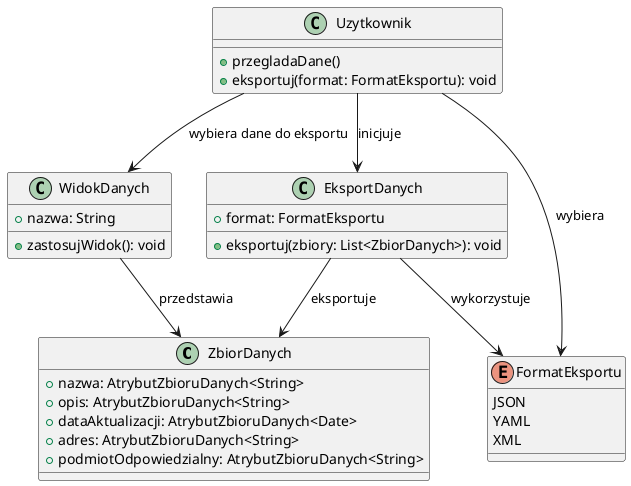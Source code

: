 @startuml

class ZbiorDanych {
  +nazwa: AtrybutZbioruDanych<String>
  +opis: AtrybutZbioruDanych<String>
  +dataAktualizacji: AtrybutZbioruDanych<Date>
  +adres: AtrybutZbioruDanych<String>
  +podmiotOdpowiedzialny: AtrybutZbioruDanych<String>
}

class Uzytkownik {
    +przegladaDane()
    +eksportuj(format: FormatEksportu): void
}

class EksportDanych {
    +format: FormatEksportu
    +eksportuj(zbiory: List<ZbiorDanych>): void
}

enum FormatEksportu {
    JSON
    YAML
    XML
}

class WidokDanych {
    +nazwa: String
    +zastosujWidok(): void
}

WidokDanych --> ZbiorDanych : przedstawia
Uzytkownik --> EksportDanych : inicjuje
Uzytkownik --> FormatEksportu : wybiera
EksportDanych --> ZbiorDanych : eksportuje
EksportDanych --> FormatEksportu : wykorzystuje
Uzytkownik --> WidokDanych : wybiera dane do eksportu

@enduml
